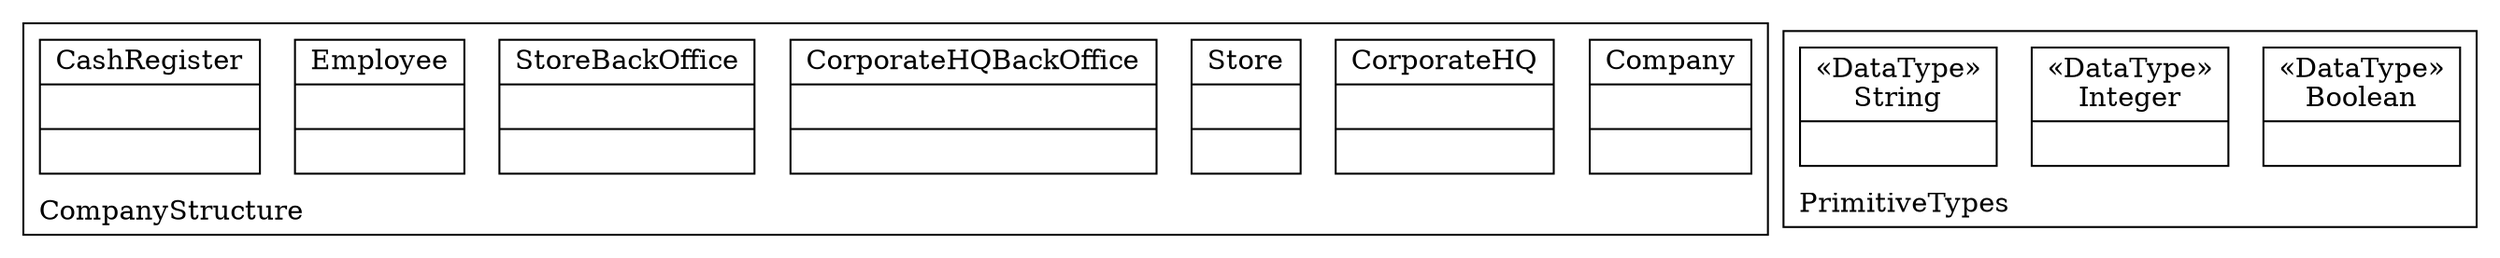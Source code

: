 digraph "KM3 Model in DOT" {
graph[rankdir=BT,labeljust=l,labelloc=t,nodeSep=0.75,compound=true];
 subgraph "cluster_CompanyStructure"{
labelloc=t
color=black
label=CompanyStructure
 node[shape=record];
Company[label="{Company| | }"]
;
 node[shape=record];
CorporateHQ[label="{CorporateHQ| | }"]
;
 node[shape=record];
Store[label="{Store| | }"]
;
 node[shape=record];
CorporateHQBackOffice[label="{CorporateHQBackOffice| | }"]
;
 node[shape=record];
StoreBackOffice[label="{StoreBackOffice| | }"]
;
 node[shape=record];
Employee[label="{Employee| | }"]
;
 node[shape=record];
CashRegister[label="{CashRegister| | }"]
;

} subgraph "cluster_PrimitiveTypes"{
labelloc=t
color=black
label=PrimitiveTypes
 node[shape=record];
Boolean[label="{&#171;DataType&#187;\nBoolean|}"]
;
 node[shape=record];
Integer[label="{&#171;DataType&#187;\nInteger|}"]
;
 node[shape=record];
String[label="{&#171;DataType&#187;\nString|}"]
;

}
}